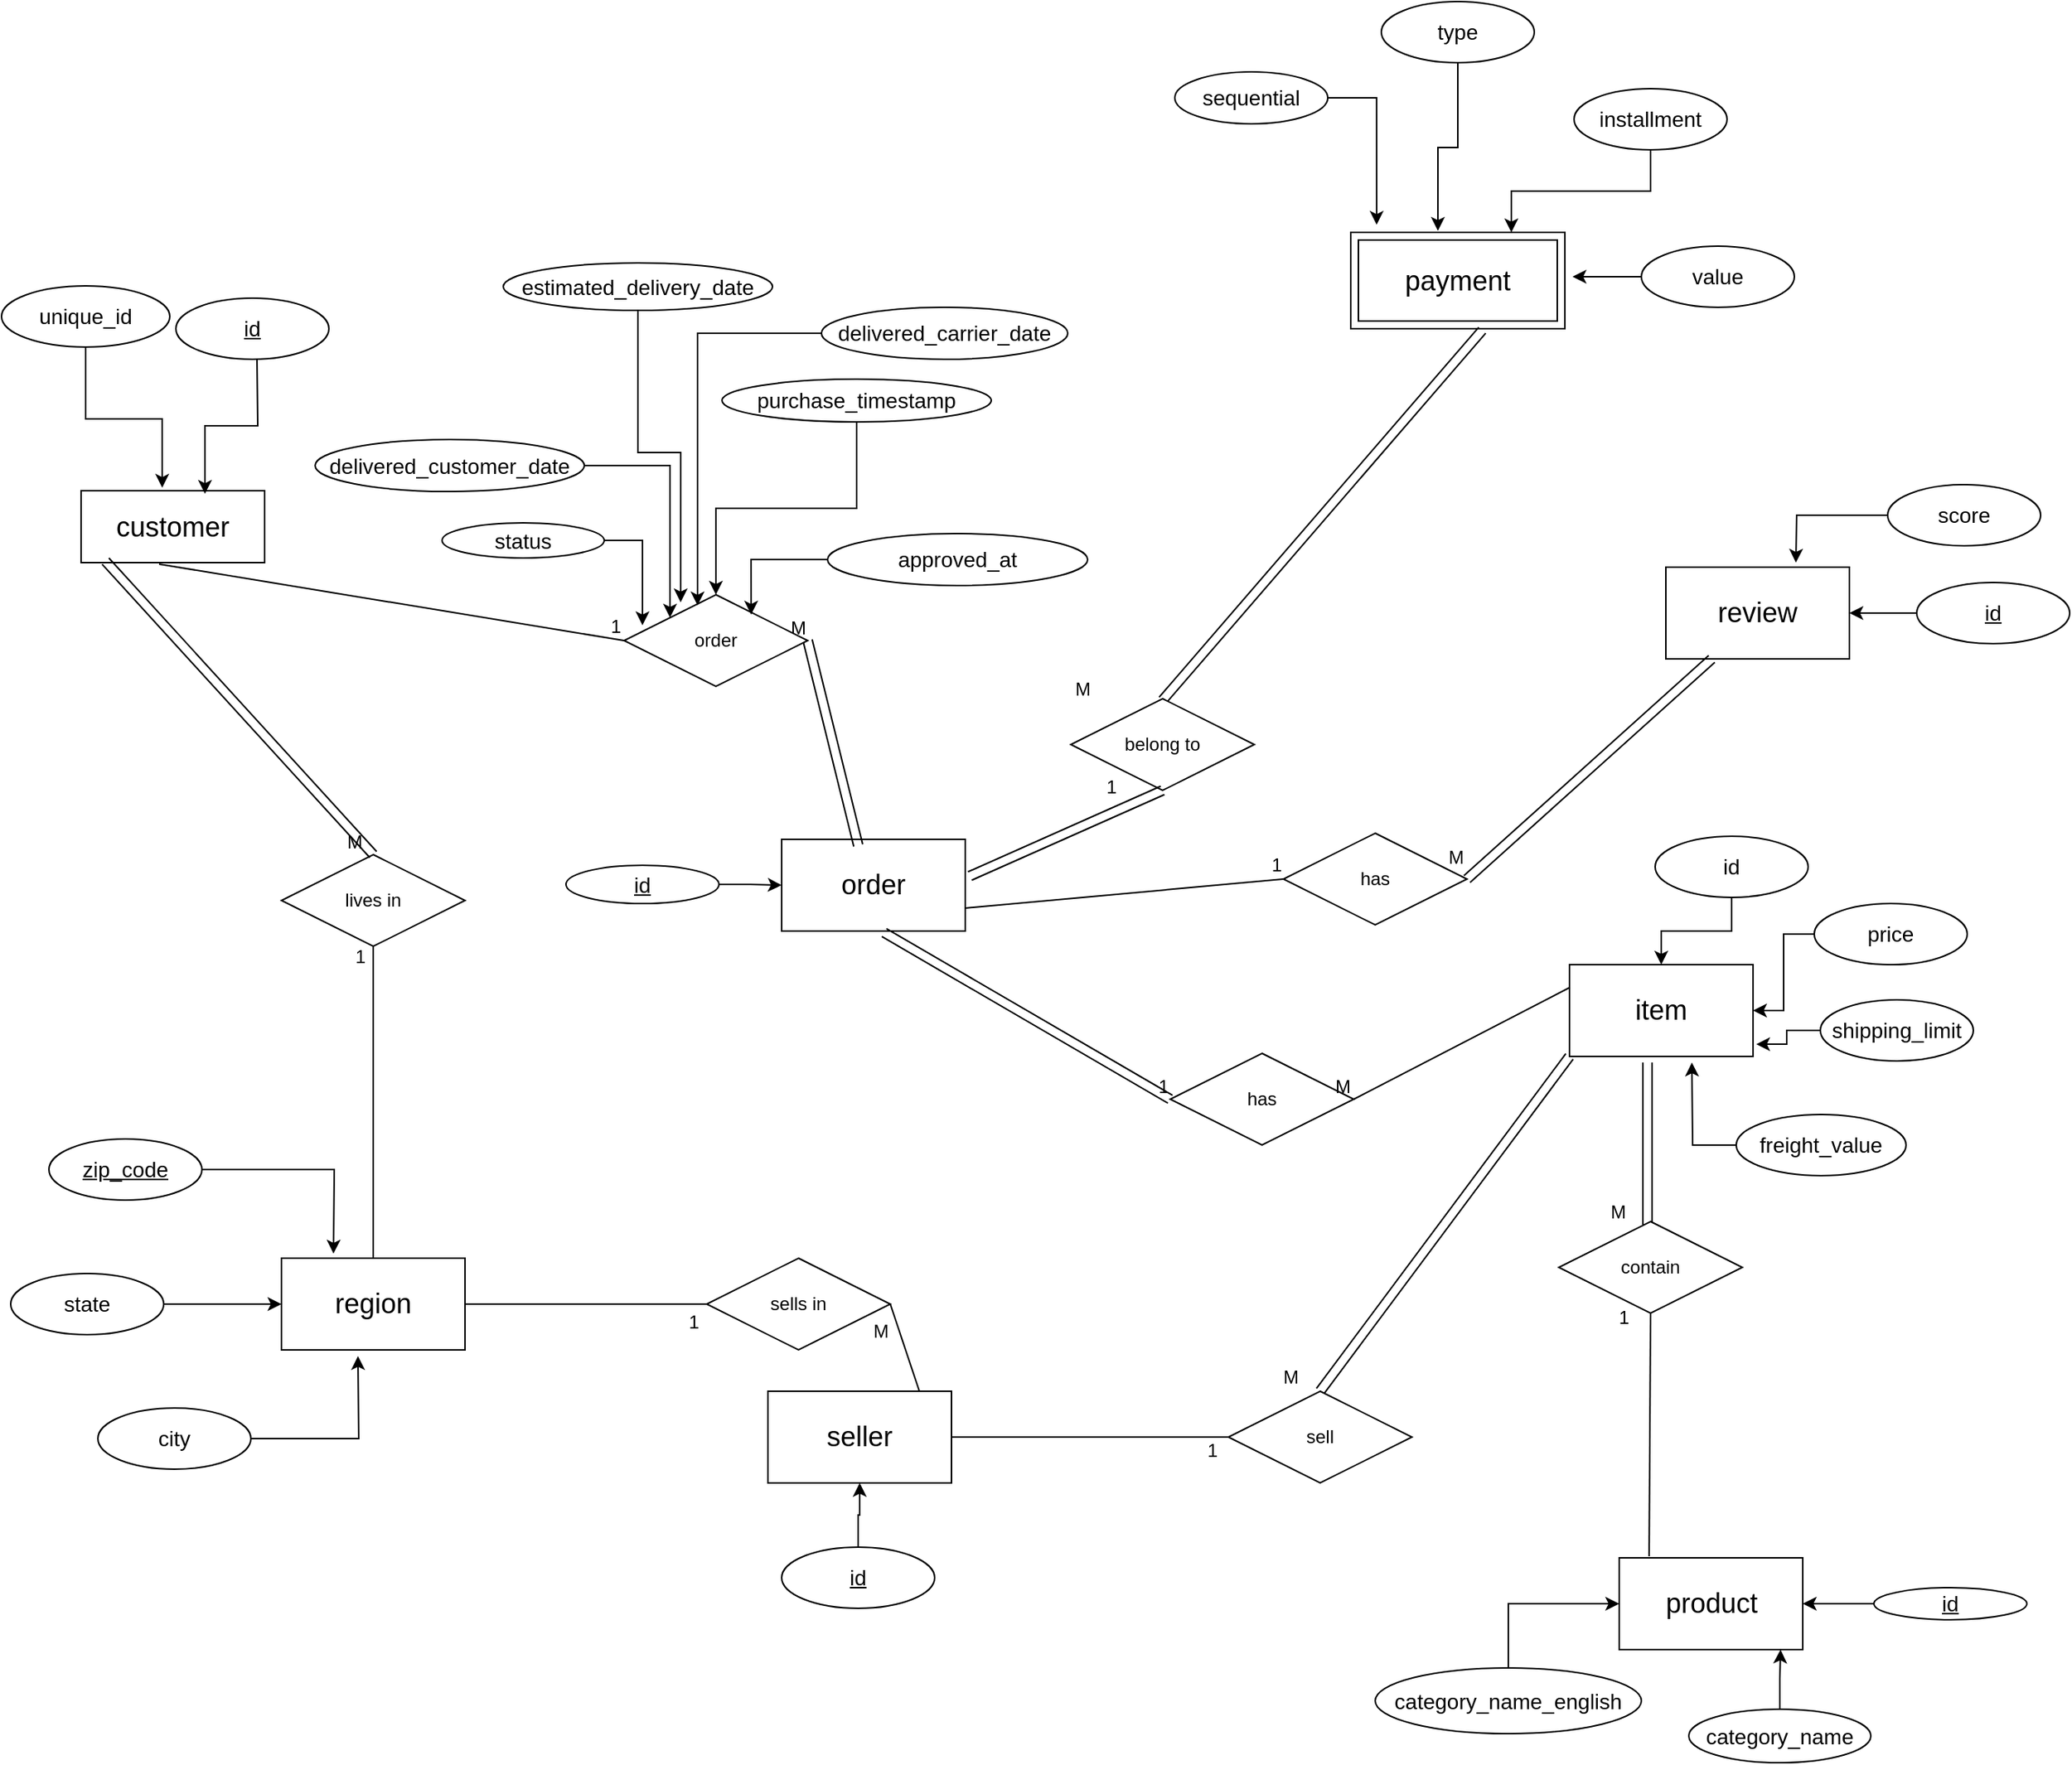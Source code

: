 <mxfile version="24.6.0" type="device">
  <diagram id="R2lEEEUBdFMjLlhIrx00" name="Page-1">
    <mxGraphModel dx="1804" dy="1747" grid="0" gridSize="10" guides="1" tooltips="1" connect="1" arrows="1" fold="1" page="1" pageScale="1" pageWidth="850" pageHeight="1100" math="0" shadow="0" extFonts="Permanent Marker^https://fonts.googleapis.com/css?family=Permanent+Marker">
      <root>
        <mxCell id="0" />
        <mxCell id="1" parent="0" />
        <mxCell id="NwXPYGNypekHo5eemHI1-1" value="customer" style="rounded=0;whiteSpace=wrap;html=1;fontSize=18;" parent="1" vertex="1">
          <mxGeometry x="-287" y="-16" width="120" height="47" as="geometry" />
        </mxCell>
        <mxCell id="NwXPYGNypekHo5eemHI1-3" value="item" style="rounded=0;whiteSpace=wrap;html=1;fontSize=18;" parent="1" vertex="1">
          <mxGeometry x="686" y="294" width="120" height="60" as="geometry" />
        </mxCell>
        <mxCell id="NwXPYGNypekHo5eemHI1-4" value="seller" style="rounded=0;whiteSpace=wrap;html=1;fontSize=18;" parent="1" vertex="1">
          <mxGeometry x="162" y="573" width="120" height="60" as="geometry" />
        </mxCell>
        <mxCell id="NwXPYGNypekHo5eemHI1-5" value="region" style="rounded=0;whiteSpace=wrap;html=1;fontSize=18;" parent="1" vertex="1">
          <mxGeometry x="-156" y="486" width="120" height="60" as="geometry" />
        </mxCell>
        <mxCell id="NwXPYGNypekHo5eemHI1-6" value="product" style="rounded=0;whiteSpace=wrap;html=1;fontSize=18;" parent="1" vertex="1">
          <mxGeometry x="718.5" y="682" width="120" height="60" as="geometry" />
        </mxCell>
        <mxCell id="NwXPYGNypekHo5eemHI1-8" value="order" style="rounded=0;whiteSpace=wrap;html=1;fontSize=18;" parent="1" vertex="1">
          <mxGeometry x="171" y="212" width="120" height="60" as="geometry" />
        </mxCell>
        <mxCell id="NwXPYGNypekHo5eemHI1-9" value="review" style="rounded=0;whiteSpace=wrap;html=1;fontSize=18;" parent="1" vertex="1">
          <mxGeometry x="749" y="34" width="120" height="60" as="geometry" />
        </mxCell>
        <mxCell id="NwXPYGNypekHo5eemHI1-10" value="payment" style="shape=ext;margin=3;double=1;whiteSpace=wrap;html=1;align=center;fontSize=18;" parent="1" vertex="1">
          <mxGeometry x="543" y="-185" width="140" height="63" as="geometry" />
        </mxCell>
        <mxCell id="NwXPYGNypekHo5eemHI1-14" value="unique_id" style="ellipse;whiteSpace=wrap;html=1;align=center;fontSize=14;" parent="1" vertex="1">
          <mxGeometry x="-339" y="-150" width="110" height="40" as="geometry" />
        </mxCell>
        <mxCell id="NwXPYGNypekHo5eemHI1-15" value="id" style="ellipse;whiteSpace=wrap;html=1;align=center;fontSize=14;fontStyle=4" parent="1" vertex="1">
          <mxGeometry x="-225" y="-142" width="100" height="40" as="geometry" />
        </mxCell>
        <mxCell id="NwXPYGNypekHo5eemHI1-43" value="" style="edgeStyle=orthogonalEdgeStyle;rounded=0;orthogonalLoop=1;jettySize=auto;html=1;" parent="1" source="NwXPYGNypekHo5eemHI1-16" target="NwXPYGNypekHo5eemHI1-8" edge="1">
          <mxGeometry relative="1" as="geometry" />
        </mxCell>
        <mxCell id="NwXPYGNypekHo5eemHI1-16" value="id" style="ellipse;whiteSpace=wrap;html=1;align=center;fontSize=14;fontStyle=4" parent="1" vertex="1">
          <mxGeometry x="30" y="229" width="100" height="25" as="geometry" />
        </mxCell>
        <mxCell id="NwXPYGNypekHo5eemHI1-58" value="" style="edgeStyle=orthogonalEdgeStyle;rounded=0;orthogonalLoop=1;jettySize=auto;html=1;" parent="1" source="NwXPYGNypekHo5eemHI1-17" target="NwXPYGNypekHo5eemHI1-4" edge="1">
          <mxGeometry relative="1" as="geometry" />
        </mxCell>
        <mxCell id="NwXPYGNypekHo5eemHI1-17" value="id" style="ellipse;whiteSpace=wrap;html=1;align=center;fontSize=14;fontStyle=4" parent="1" vertex="1">
          <mxGeometry x="171" y="675" width="100" height="40" as="geometry" />
        </mxCell>
        <mxCell id="NwXPYGNypekHo5eemHI1-62" style="edgeStyle=orthogonalEdgeStyle;rounded=0;orthogonalLoop=1;jettySize=auto;html=1;exitX=1;exitY=0.5;exitDx=0;exitDy=0;" parent="1" source="NwXPYGNypekHo5eemHI1-19" edge="1">
          <mxGeometry relative="1" as="geometry">
            <mxPoint x="-122" y="483" as="targetPoint" />
          </mxGeometry>
        </mxCell>
        <mxCell id="NwXPYGNypekHo5eemHI1-19" value="zip_code" style="ellipse;whiteSpace=wrap;html=1;align=center;fontSize=14;fontStyle=4" parent="1" vertex="1">
          <mxGeometry x="-308" y="408" width="100" height="40" as="geometry" />
        </mxCell>
        <mxCell id="NwXPYGNypekHo5eemHI1-60" style="edgeStyle=orthogonalEdgeStyle;rounded=0;orthogonalLoop=1;jettySize=auto;html=1;" parent="1" source="NwXPYGNypekHo5eemHI1-21" edge="1">
          <mxGeometry relative="1" as="geometry">
            <mxPoint x="-106" y="550" as="targetPoint" />
          </mxGeometry>
        </mxCell>
        <mxCell id="NwXPYGNypekHo5eemHI1-21" value="city" style="ellipse;whiteSpace=wrap;html=1;align=center;fontSize=14;" parent="1" vertex="1">
          <mxGeometry x="-276" y="584" width="100" height="40" as="geometry" />
        </mxCell>
        <mxCell id="NwXPYGNypekHo5eemHI1-59" value="" style="edgeStyle=orthogonalEdgeStyle;rounded=0;orthogonalLoop=1;jettySize=auto;html=1;" parent="1" source="NwXPYGNypekHo5eemHI1-22" target="NwXPYGNypekHo5eemHI1-5" edge="1">
          <mxGeometry relative="1" as="geometry" />
        </mxCell>
        <mxCell id="NwXPYGNypekHo5eemHI1-22" value="state" style="ellipse;whiteSpace=wrap;html=1;align=center;fontSize=14;" parent="1" vertex="1">
          <mxGeometry x="-333" y="496" width="100" height="40" as="geometry" />
        </mxCell>
        <mxCell id="NwXPYGNypekHo5eemHI1-23" value="sequential" style="ellipse;whiteSpace=wrap;html=1;align=center;fontSize=14;" parent="1" vertex="1">
          <mxGeometry x="428" y="-290" width="100" height="34" as="geometry" />
        </mxCell>
        <mxCell id="NwXPYGNypekHo5eemHI1-51" style="edgeStyle=orthogonalEdgeStyle;rounded=0;orthogonalLoop=1;jettySize=auto;html=1;exitX=0.5;exitY=1;exitDx=0;exitDy=0;entryX=0.75;entryY=0;entryDx=0;entryDy=0;" parent="1" source="NwXPYGNypekHo5eemHI1-24" target="NwXPYGNypekHo5eemHI1-10" edge="1">
          <mxGeometry relative="1" as="geometry" />
        </mxCell>
        <mxCell id="NwXPYGNypekHo5eemHI1-24" value="installment" style="ellipse;whiteSpace=wrap;html=1;align=center;fontSize=14;" parent="1" vertex="1">
          <mxGeometry x="689" y="-279" width="100" height="40" as="geometry" />
        </mxCell>
        <mxCell id="NwXPYGNypekHo5eemHI1-25" value="type" style="ellipse;whiteSpace=wrap;html=1;align=center;fontSize=14;" parent="1" vertex="1">
          <mxGeometry x="563" y="-336" width="100" height="40" as="geometry" />
        </mxCell>
        <mxCell id="NwXPYGNypekHo5eemHI1-63" value="" style="edgeStyle=orthogonalEdgeStyle;rounded=0;orthogonalLoop=1;jettySize=auto;html=1;" parent="1" source="NwXPYGNypekHo5eemHI1-26" target="NwXPYGNypekHo5eemHI1-3" edge="1">
          <mxGeometry relative="1" as="geometry" />
        </mxCell>
        <mxCell id="NwXPYGNypekHo5eemHI1-26" value="id" style="ellipse;whiteSpace=wrap;html=1;align=center;fontSize=14;" parent="1" vertex="1">
          <mxGeometry x="742" y="210" width="100" height="40" as="geometry" />
        </mxCell>
        <mxCell id="NwXPYGNypekHo5eemHI1-27" value="shipping_limit" style="ellipse;whiteSpace=wrap;html=1;align=center;fontSize=14;" parent="1" vertex="1">
          <mxGeometry x="850" y="317" width="100" height="40" as="geometry" />
        </mxCell>
        <mxCell id="NwXPYGNypekHo5eemHI1-64" style="edgeStyle=orthogonalEdgeStyle;rounded=0;orthogonalLoop=1;jettySize=auto;html=1;exitX=0;exitY=0.5;exitDx=0;exitDy=0;entryX=1;entryY=0.5;entryDx=0;entryDy=0;" parent="1" source="NwXPYGNypekHo5eemHI1-28" target="NwXPYGNypekHo5eemHI1-3" edge="1">
          <mxGeometry relative="1" as="geometry" />
        </mxCell>
        <mxCell id="NwXPYGNypekHo5eemHI1-28" value="price" style="ellipse;whiteSpace=wrap;html=1;align=center;fontSize=14;" parent="1" vertex="1">
          <mxGeometry x="846" y="254" width="100" height="40" as="geometry" />
        </mxCell>
        <mxCell id="NwXPYGNypekHo5eemHI1-65" style="edgeStyle=orthogonalEdgeStyle;rounded=0;orthogonalLoop=1;jettySize=auto;html=1;" parent="1" source="NwXPYGNypekHo5eemHI1-29" edge="1">
          <mxGeometry relative="1" as="geometry">
            <mxPoint x="766" y="358" as="targetPoint" />
          </mxGeometry>
        </mxCell>
        <mxCell id="NwXPYGNypekHo5eemHI1-29" value="freight_value" style="ellipse;whiteSpace=wrap;html=1;align=center;fontSize=14;" parent="1" vertex="1">
          <mxGeometry x="795" y="392" width="111" height="40" as="geometry" />
        </mxCell>
        <mxCell id="NwXPYGNypekHo5eemHI1-55" style="edgeStyle=orthogonalEdgeStyle;rounded=0;orthogonalLoop=1;jettySize=auto;html=1;" parent="1" source="NwXPYGNypekHo5eemHI1-30" edge="1">
          <mxGeometry relative="1" as="geometry">
            <mxPoint x="834" y="31" as="targetPoint" />
          </mxGeometry>
        </mxCell>
        <mxCell id="NwXPYGNypekHo5eemHI1-30" value="score" style="ellipse;whiteSpace=wrap;html=1;align=center;fontSize=14;" parent="1" vertex="1">
          <mxGeometry x="894" y="-20" width="100" height="40" as="geometry" />
        </mxCell>
        <mxCell id="NwXPYGNypekHo5eemHI1-57" value="" style="edgeStyle=orthogonalEdgeStyle;rounded=0;orthogonalLoop=1;jettySize=auto;html=1;" parent="1" source="NwXPYGNypekHo5eemHI1-31" target="NwXPYGNypekHo5eemHI1-9" edge="1">
          <mxGeometry relative="1" as="geometry" />
        </mxCell>
        <mxCell id="NwXPYGNypekHo5eemHI1-31" value="id" style="ellipse;whiteSpace=wrap;html=1;align=center;fontSize=14;fontStyle=4" parent="1" vertex="1">
          <mxGeometry x="913" y="44" width="100" height="40" as="geometry" />
        </mxCell>
        <mxCell id="NwXPYGNypekHo5eemHI1-71" value="" style="edgeStyle=orthogonalEdgeStyle;rounded=0;orthogonalLoop=1;jettySize=auto;html=1;" parent="1" source="NwXPYGNypekHo5eemHI1-32" target="NwXPYGNypekHo5eemHI1-6" edge="1">
          <mxGeometry relative="1" as="geometry" />
        </mxCell>
        <mxCell id="NwXPYGNypekHo5eemHI1-32" value="id" style="ellipse;whiteSpace=wrap;html=1;align=center;fontSize=14;fontStyle=4" parent="1" vertex="1">
          <mxGeometry x="885" y="701.5" width="100" height="21" as="geometry" />
        </mxCell>
        <mxCell id="NwXPYGNypekHo5eemHI1-33" value="category_name" style="ellipse;whiteSpace=wrap;html=1;align=center;fontSize=14;" parent="1" vertex="1">
          <mxGeometry x="764" y="781" width="119" height="35" as="geometry" />
        </mxCell>
        <mxCell id="uobmm24bpshC0NRzh4nf-2" style="edgeStyle=orthogonalEdgeStyle;rounded=0;orthogonalLoop=1;jettySize=auto;html=1;entryX=0;entryY=0.5;entryDx=0;entryDy=0;" parent="1" source="NwXPYGNypekHo5eemHI1-35" target="NwXPYGNypekHo5eemHI1-6" edge="1">
          <mxGeometry relative="1" as="geometry" />
        </mxCell>
        <mxCell id="NwXPYGNypekHo5eemHI1-35" value="category_name_english" style="ellipse;whiteSpace=wrap;html=1;align=center;fontSize=14;" parent="1" vertex="1">
          <mxGeometry x="559" y="754" width="174" height="43" as="geometry" />
        </mxCell>
        <mxCell id="NwXPYGNypekHo5eemHI1-48" style="edgeStyle=orthogonalEdgeStyle;rounded=0;orthogonalLoop=1;jettySize=auto;html=1;entryX=0.675;entryY=0.043;entryDx=0;entryDy=0;entryPerimeter=0;" parent="1" target="NwXPYGNypekHo5eemHI1-1" edge="1">
          <mxGeometry relative="1" as="geometry">
            <mxPoint x="-172" y="-102" as="sourcePoint" />
          </mxGeometry>
        </mxCell>
        <mxCell id="NwXPYGNypekHo5eemHI1-50" style="edgeStyle=orthogonalEdgeStyle;rounded=0;orthogonalLoop=1;jettySize=auto;html=1;exitX=0.5;exitY=1;exitDx=0;exitDy=0;entryX=0.407;entryY=-0.016;entryDx=0;entryDy=0;entryPerimeter=0;" parent="1" source="NwXPYGNypekHo5eemHI1-25" target="NwXPYGNypekHo5eemHI1-10" edge="1">
          <mxGeometry relative="1" as="geometry" />
        </mxCell>
        <mxCell id="NwXPYGNypekHo5eemHI1-53" style="edgeStyle=orthogonalEdgeStyle;rounded=0;orthogonalLoop=1;jettySize=auto;html=1;entryX=0.121;entryY=-0.079;entryDx=0;entryDy=0;entryPerimeter=0;" parent="1" source="NwXPYGNypekHo5eemHI1-23" target="NwXPYGNypekHo5eemHI1-10" edge="1">
          <mxGeometry relative="1" as="geometry" />
        </mxCell>
        <mxCell id="NwXPYGNypekHo5eemHI1-70" style="edgeStyle=orthogonalEdgeStyle;rounded=0;orthogonalLoop=1;jettySize=auto;html=1;entryX=1.017;entryY=0.867;entryDx=0;entryDy=0;entryPerimeter=0;" parent="1" source="NwXPYGNypekHo5eemHI1-27" target="NwXPYGNypekHo5eemHI1-3" edge="1">
          <mxGeometry relative="1" as="geometry" />
        </mxCell>
        <mxCell id="NwXPYGNypekHo5eemHI1-94" value="" style="shape=link;html=1;rounded=0;width=6;entryX=1;entryY=0.5;entryDx=0;entryDy=0;exitX=0.417;exitY=0.067;exitDx=0;exitDy=0;exitPerimeter=0;" parent="1" source="NwXPYGNypekHo5eemHI1-8" target="NwXPYGNypekHo5eemHI1-97" edge="1">
          <mxGeometry relative="1" as="geometry">
            <mxPoint x="340" y="181" as="sourcePoint" />
            <mxPoint x="223" y="209" as="targetPoint" />
          </mxGeometry>
        </mxCell>
        <mxCell id="NwXPYGNypekHo5eemHI1-95" value="M" style="resizable=0;html=1;whiteSpace=wrap;align=right;verticalAlign=bottom;" parent="NwXPYGNypekHo5eemHI1-94" connectable="0" vertex="1">
          <mxGeometry x="1" relative="1" as="geometry" />
        </mxCell>
        <mxCell id="NwXPYGNypekHo5eemHI1-97" value="order" style="shape=rhombus;perimeter=rhombusPerimeter;whiteSpace=wrap;html=1;align=center;" parent="1" vertex="1">
          <mxGeometry x="68" y="52" width="120" height="60" as="geometry" />
        </mxCell>
        <mxCell id="NwXPYGNypekHo5eemHI1-99" value="" style="endArrow=none;html=1;rounded=0;entryX=0;entryY=0.5;entryDx=0;entryDy=0;exitX=0.425;exitY=1.021;exitDx=0;exitDy=0;exitPerimeter=0;" parent="1" source="NwXPYGNypekHo5eemHI1-1" target="NwXPYGNypekHo5eemHI1-97" edge="1">
          <mxGeometry relative="1" as="geometry">
            <mxPoint x="-64" y="64" as="sourcePoint" />
            <mxPoint x="96" y="64" as="targetPoint" />
          </mxGeometry>
        </mxCell>
        <mxCell id="NwXPYGNypekHo5eemHI1-100" value="1" style="resizable=0;html=1;whiteSpace=wrap;align=right;verticalAlign=bottom;" parent="NwXPYGNypekHo5eemHI1-99" connectable="0" vertex="1">
          <mxGeometry x="1" relative="1" as="geometry" />
        </mxCell>
        <mxCell id="NwXPYGNypekHo5eemHI1-105" value="" style="shape=link;html=1;rounded=0;width=6;entryX=0;entryY=0.5;entryDx=0;entryDy=0;exitX=0.558;exitY=1.017;exitDx=0;exitDy=0;exitPerimeter=0;" parent="1" source="NwXPYGNypekHo5eemHI1-8" target="NwXPYGNypekHo5eemHI1-107" edge="1">
          <mxGeometry relative="1" as="geometry">
            <mxPoint x="238" y="275" as="sourcePoint" />
            <mxPoint x="396" y="306" as="targetPoint" />
          </mxGeometry>
        </mxCell>
        <mxCell id="NwXPYGNypekHo5eemHI1-106" value="1" style="resizable=0;html=1;whiteSpace=wrap;align=right;verticalAlign=bottom;" parent="NwXPYGNypekHo5eemHI1-105" connectable="0" vertex="1">
          <mxGeometry x="1" relative="1" as="geometry" />
        </mxCell>
        <mxCell id="NwXPYGNypekHo5eemHI1-107" value="has" style="shape=rhombus;perimeter=rhombusPerimeter;whiteSpace=wrap;html=1;align=center;" parent="1" vertex="1">
          <mxGeometry x="425" y="352" width="120" height="60" as="geometry" />
        </mxCell>
        <mxCell id="NwXPYGNypekHo5eemHI1-108" value="" style="endArrow=none;html=1;rounded=0;exitX=0;exitY=0.25;exitDx=0;exitDy=0;entryX=1;entryY=0.5;entryDx=0;entryDy=0;" parent="1" source="NwXPYGNypekHo5eemHI1-3" target="NwXPYGNypekHo5eemHI1-107" edge="1">
          <mxGeometry relative="1" as="geometry">
            <mxPoint x="568" y="286" as="sourcePoint" />
            <mxPoint x="580" y="248" as="targetPoint" />
          </mxGeometry>
        </mxCell>
        <mxCell id="NwXPYGNypekHo5eemHI1-109" value="M" style="resizable=0;html=1;whiteSpace=wrap;align=right;verticalAlign=bottom;" parent="NwXPYGNypekHo5eemHI1-108" connectable="0" vertex="1">
          <mxGeometry x="1" relative="1" as="geometry" />
        </mxCell>
        <mxCell id="NwXPYGNypekHo5eemHI1-111" value="" style="shape=link;html=1;rounded=0;width=6;exitX=0.425;exitY=1.067;exitDx=0;exitDy=0;exitPerimeter=0;" parent="1" source="NwXPYGNypekHo5eemHI1-3" edge="1">
          <mxGeometry relative="1" as="geometry">
            <mxPoint x="704" y="485" as="sourcePoint" />
            <mxPoint x="737" y="464" as="targetPoint" />
          </mxGeometry>
        </mxCell>
        <mxCell id="NwXPYGNypekHo5eemHI1-112" value="M" style="resizable=0;html=1;whiteSpace=wrap;align=right;verticalAlign=bottom;" parent="NwXPYGNypekHo5eemHI1-111" connectable="0" vertex="1">
          <mxGeometry x="1" relative="1" as="geometry">
            <mxPoint x="-13" as="offset" />
          </mxGeometry>
        </mxCell>
        <mxCell id="NwXPYGNypekHo5eemHI1-113" value="contain" style="shape=rhombus;perimeter=rhombusPerimeter;whiteSpace=wrap;html=1;align=center;" parent="1" vertex="1">
          <mxGeometry x="679" y="462" width="120" height="60" as="geometry" />
        </mxCell>
        <mxCell id="NwXPYGNypekHo5eemHI1-114" value="" style="endArrow=none;html=1;rounded=0;exitX=0.163;exitY=-0.017;exitDx=0;exitDy=0;entryX=0.5;entryY=1;entryDx=0;entryDy=0;exitPerimeter=0;" parent="1" source="NwXPYGNypekHo5eemHI1-6" target="NwXPYGNypekHo5eemHI1-113" edge="1">
          <mxGeometry relative="1" as="geometry">
            <mxPoint x="848" y="558" as="sourcePoint" />
            <mxPoint x="736" y="536" as="targetPoint" />
          </mxGeometry>
        </mxCell>
        <mxCell id="NwXPYGNypekHo5eemHI1-115" value="1" style="resizable=0;html=1;whiteSpace=wrap;align=right;verticalAlign=bottom;" parent="NwXPYGNypekHo5eemHI1-114" connectable="0" vertex="1">
          <mxGeometry x="1" relative="1" as="geometry">
            <mxPoint x="-13" y="12" as="offset" />
          </mxGeometry>
        </mxCell>
        <mxCell id="NwXPYGNypekHo5eemHI1-119" value="" style="shape=link;html=1;rounded=0;width=6;exitX=0;exitY=1;exitDx=0;exitDy=0;entryX=0.5;entryY=0;entryDx=0;entryDy=0;" parent="1" source="NwXPYGNypekHo5eemHI1-3" target="NwXPYGNypekHo5eemHI1-123" edge="1">
          <mxGeometry relative="1" as="geometry">
            <mxPoint x="644" y="362" as="sourcePoint" />
            <mxPoint x="644" y="468" as="targetPoint" />
          </mxGeometry>
        </mxCell>
        <mxCell id="NwXPYGNypekHo5eemHI1-120" value="M" style="resizable=0;html=1;whiteSpace=wrap;align=right;verticalAlign=bottom;" parent="NwXPYGNypekHo5eemHI1-119" connectable="0" vertex="1">
          <mxGeometry x="1" relative="1" as="geometry">
            <mxPoint x="-13" as="offset" />
          </mxGeometry>
        </mxCell>
        <mxCell id="NwXPYGNypekHo5eemHI1-121" value="" style="endArrow=none;html=1;rounded=0;exitX=1;exitY=0.5;exitDx=0;exitDy=0;entryX=0;entryY=0.5;entryDx=0;entryDy=0;" parent="1" source="NwXPYGNypekHo5eemHI1-4" target="NwXPYGNypekHo5eemHI1-123" edge="1">
          <mxGeometry relative="1" as="geometry">
            <mxPoint x="453" y="651" as="sourcePoint" />
            <mxPoint x="454" y="492" as="targetPoint" />
          </mxGeometry>
        </mxCell>
        <mxCell id="NwXPYGNypekHo5eemHI1-122" value="1" style="resizable=0;html=1;whiteSpace=wrap;align=right;verticalAlign=bottom;" parent="NwXPYGNypekHo5eemHI1-121" connectable="0" vertex="1">
          <mxGeometry x="1" relative="1" as="geometry">
            <mxPoint x="-6" y="17" as="offset" />
          </mxGeometry>
        </mxCell>
        <mxCell id="NwXPYGNypekHo5eemHI1-123" value="sell" style="shape=rhombus;perimeter=rhombusPerimeter;whiteSpace=wrap;html=1;align=center;" parent="1" vertex="1">
          <mxGeometry x="463" y="573" width="120" height="60" as="geometry" />
        </mxCell>
        <mxCell id="NwXPYGNypekHo5eemHI1-124" value="" style="shape=link;html=1;rounded=0;width=6;exitX=0.614;exitY=1.016;exitDx=0;exitDy=0;exitPerimeter=0;" parent="1" source="NwXPYGNypekHo5eemHI1-10" edge="1">
          <mxGeometry relative="1" as="geometry">
            <mxPoint x="415" y="48" as="sourcePoint" />
            <mxPoint x="420" y="121" as="targetPoint" />
          </mxGeometry>
        </mxCell>
        <mxCell id="NwXPYGNypekHo5eemHI1-125" value="M" style="resizable=0;html=1;whiteSpace=wrap;align=right;verticalAlign=bottom;" parent="NwXPYGNypekHo5eemHI1-124" connectable="0" vertex="1">
          <mxGeometry x="1" relative="1" as="geometry">
            <mxPoint x="-46" y="2" as="offset" />
          </mxGeometry>
        </mxCell>
        <mxCell id="NwXPYGNypekHo5eemHI1-126" value="belong to" style="shape=rhombus;perimeter=rhombusPerimeter;whiteSpace=wrap;html=1;align=center;" parent="1" vertex="1">
          <mxGeometry x="360" y="120" width="120" height="60" as="geometry" />
        </mxCell>
        <mxCell id="NwXPYGNypekHo5eemHI1-127" value="" style="shape=link;html=1;rounded=0;width=6;exitX=1.025;exitY=0.4;exitDx=0;exitDy=0;exitPerimeter=0;entryX=0.5;entryY=1;entryDx=0;entryDy=0;" parent="1" source="NwXPYGNypekHo5eemHI1-8" target="NwXPYGNypekHo5eemHI1-126" edge="1">
          <mxGeometry relative="1" as="geometry">
            <mxPoint x="451" y="229" as="sourcePoint" />
            <mxPoint x="328" y="200" as="targetPoint" />
          </mxGeometry>
        </mxCell>
        <mxCell id="NwXPYGNypekHo5eemHI1-128" value="1" style="resizable=0;html=1;whiteSpace=wrap;align=right;verticalAlign=bottom;" parent="NwXPYGNypekHo5eemHI1-127" connectable="0" vertex="1">
          <mxGeometry x="1" relative="1" as="geometry">
            <mxPoint x="-29" y="7" as="offset" />
          </mxGeometry>
        </mxCell>
        <mxCell id="NwXPYGNypekHo5eemHI1-129" value="" style="shape=link;html=1;rounded=0;width=6;exitX=0.25;exitY=1;exitDx=0;exitDy=0;entryX=1;entryY=0.5;entryDx=0;entryDy=0;" parent="1" source="NwXPYGNypekHo5eemHI1-9" target="NwXPYGNypekHo5eemHI1-131" edge="1">
          <mxGeometry relative="1" as="geometry">
            <mxPoint x="524" y="137" as="sourcePoint" />
            <mxPoint x="624" y="200" as="targetPoint" />
          </mxGeometry>
        </mxCell>
        <mxCell id="NwXPYGNypekHo5eemHI1-130" value="M" style="resizable=0;html=1;whiteSpace=wrap;align=right;verticalAlign=bottom;" parent="NwXPYGNypekHo5eemHI1-129" connectable="0" vertex="1">
          <mxGeometry x="1" relative="1" as="geometry">
            <mxPoint y="-6" as="offset" />
          </mxGeometry>
        </mxCell>
        <mxCell id="NwXPYGNypekHo5eemHI1-131" value="has" style="shape=rhombus;perimeter=rhombusPerimeter;whiteSpace=wrap;html=1;align=center;" parent="1" vertex="1">
          <mxGeometry x="499" y="208" width="120" height="60" as="geometry" />
        </mxCell>
        <mxCell id="NwXPYGNypekHo5eemHI1-132" value="" style="endArrow=none;html=1;rounded=0;exitX=1;exitY=0.75;exitDx=0;exitDy=0;entryX=0;entryY=0.5;entryDx=0;entryDy=0;" parent="1" source="NwXPYGNypekHo5eemHI1-8" target="NwXPYGNypekHo5eemHI1-131" edge="1">
          <mxGeometry relative="1" as="geometry">
            <mxPoint x="466" y="227" as="sourcePoint" />
            <mxPoint x="325" y="300" as="targetPoint" />
          </mxGeometry>
        </mxCell>
        <mxCell id="NwXPYGNypekHo5eemHI1-133" value="1" style="resizable=0;html=1;whiteSpace=wrap;align=right;verticalAlign=bottom;" parent="NwXPYGNypekHo5eemHI1-132" connectable="0" vertex="1">
          <mxGeometry x="1" relative="1" as="geometry" />
        </mxCell>
        <mxCell id="NwXPYGNypekHo5eemHI1-134" value="lives in" style="shape=rhombus;perimeter=rhombusPerimeter;whiteSpace=wrap;html=1;align=center;" parent="1" vertex="1">
          <mxGeometry x="-156" y="222" width="120" height="60" as="geometry" />
        </mxCell>
        <mxCell id="NwXPYGNypekHo5eemHI1-135" value="sells in" style="shape=rhombus;perimeter=rhombusPerimeter;whiteSpace=wrap;html=1;align=center;" parent="1" vertex="1">
          <mxGeometry x="122" y="486" width="120" height="60" as="geometry" />
        </mxCell>
        <mxCell id="NwXPYGNypekHo5eemHI1-136" value="" style="shape=link;html=1;rounded=0;width=6;entryX=0.5;entryY=0;entryDx=0;entryDy=0;exitX=0.133;exitY=0.979;exitDx=0;exitDy=0;exitPerimeter=0;" parent="1" source="NwXPYGNypekHo5eemHI1-1" target="NwXPYGNypekHo5eemHI1-134" edge="1">
          <mxGeometry relative="1" as="geometry">
            <mxPoint x="-197" y="204" as="sourcePoint" />
            <mxPoint x="-197" y="68" as="targetPoint" />
          </mxGeometry>
        </mxCell>
        <mxCell id="NwXPYGNypekHo5eemHI1-137" value="M" style="resizable=0;html=1;whiteSpace=wrap;align=right;verticalAlign=bottom;" parent="NwXPYGNypekHo5eemHI1-136" connectable="0" vertex="1">
          <mxGeometry x="1" relative="1" as="geometry">
            <mxPoint x="-6" as="offset" />
          </mxGeometry>
        </mxCell>
        <mxCell id="NwXPYGNypekHo5eemHI1-138" value="" style="endArrow=none;html=1;rounded=0;entryX=0.5;entryY=1;entryDx=0;entryDy=0;exitX=0.5;exitY=0;exitDx=0;exitDy=0;" parent="1" source="NwXPYGNypekHo5eemHI1-5" target="NwXPYGNypekHo5eemHI1-134" edge="1">
          <mxGeometry relative="1" as="geometry">
            <mxPoint x="-114" y="366" as="sourcePoint" />
            <mxPoint x="50" y="462" as="targetPoint" />
          </mxGeometry>
        </mxCell>
        <mxCell id="NwXPYGNypekHo5eemHI1-139" value="1" style="resizable=0;html=1;whiteSpace=wrap;align=right;verticalAlign=bottom;" parent="NwXPYGNypekHo5eemHI1-138" connectable="0" vertex="1">
          <mxGeometry x="1" relative="1" as="geometry">
            <mxPoint x="-4" y="15" as="offset" />
          </mxGeometry>
        </mxCell>
        <mxCell id="NwXPYGNypekHo5eemHI1-140" value="" style="endArrow=none;html=1;rounded=0;entryX=0;entryY=0.5;entryDx=0;entryDy=0;exitX=1;exitY=0.5;exitDx=0;exitDy=0;" parent="1" source="NwXPYGNypekHo5eemHI1-5" target="NwXPYGNypekHo5eemHI1-135" edge="1">
          <mxGeometry relative="1" as="geometry">
            <mxPoint x="-10" y="552" as="sourcePoint" />
            <mxPoint x="-10" y="348" as="targetPoint" />
          </mxGeometry>
        </mxCell>
        <mxCell id="NwXPYGNypekHo5eemHI1-141" value="1" style="resizable=0;html=1;whiteSpace=wrap;align=right;verticalAlign=bottom;" parent="NwXPYGNypekHo5eemHI1-140" connectable="0" vertex="1">
          <mxGeometry x="1" relative="1" as="geometry">
            <mxPoint x="-4" y="20" as="offset" />
          </mxGeometry>
        </mxCell>
        <mxCell id="NwXPYGNypekHo5eemHI1-142" value="" style="endArrow=none;html=1;rounded=0;exitX=0.825;exitY=0;exitDx=0;exitDy=0;exitPerimeter=0;entryX=1;entryY=0.5;entryDx=0;entryDy=0;" parent="1" source="NwXPYGNypekHo5eemHI1-4" target="NwXPYGNypekHo5eemHI1-135" edge="1">
          <mxGeometry relative="1" as="geometry">
            <mxPoint x="180" y="515.5" as="sourcePoint" />
            <mxPoint x="166" y="466" as="targetPoint" />
          </mxGeometry>
        </mxCell>
        <mxCell id="NwXPYGNypekHo5eemHI1-143" value="M" style="resizable=0;html=1;whiteSpace=wrap;align=right;verticalAlign=bottom;" parent="NwXPYGNypekHo5eemHI1-142" connectable="0" vertex="1">
          <mxGeometry x="1" relative="1" as="geometry">
            <mxPoint y="26" as="offset" />
          </mxGeometry>
        </mxCell>
        <mxCell id="NwXPYGNypekHo5eemHI1-144" value="status" style="ellipse;whiteSpace=wrap;html=1;align=center;fontSize=14;" parent="1" vertex="1">
          <mxGeometry x="-51" y="5" width="106" height="23" as="geometry" />
        </mxCell>
        <mxCell id="NwXPYGNypekHo5eemHI1-153" style="edgeStyle=orthogonalEdgeStyle;rounded=0;orthogonalLoop=1;jettySize=auto;html=1;" parent="1" source="NwXPYGNypekHo5eemHI1-145" target="NwXPYGNypekHo5eemHI1-97" edge="1">
          <mxGeometry relative="1" as="geometry" />
        </mxCell>
        <mxCell id="NwXPYGNypekHo5eemHI1-145" value="purchase_timestamp" style="ellipse;whiteSpace=wrap;html=1;align=center;fontSize=14;" parent="1" vertex="1">
          <mxGeometry x="132" y="-89" width="176" height="28" as="geometry" />
        </mxCell>
        <mxCell id="NwXPYGNypekHo5eemHI1-146" value="approved_at" style="ellipse;whiteSpace=wrap;html=1;align=center;fontSize=14;" parent="1" vertex="1">
          <mxGeometry x="201" y="12" width="170" height="34" as="geometry" />
        </mxCell>
        <mxCell id="NwXPYGNypekHo5eemHI1-147" value="delivered_carrier_date" style="ellipse;whiteSpace=wrap;html=1;align=center;fontSize=14;" parent="1" vertex="1">
          <mxGeometry x="197" y="-136" width="161" height="34" as="geometry" />
        </mxCell>
        <mxCell id="NwXPYGNypekHo5eemHI1-154" style="edgeStyle=orthogonalEdgeStyle;rounded=0;orthogonalLoop=1;jettySize=auto;html=1;entryX=0;entryY=0;entryDx=0;entryDy=0;" parent="1" source="NwXPYGNypekHo5eemHI1-148" target="NwXPYGNypekHo5eemHI1-97" edge="1">
          <mxGeometry relative="1" as="geometry" />
        </mxCell>
        <mxCell id="NwXPYGNypekHo5eemHI1-148" value="delivered_customer_date" style="ellipse;whiteSpace=wrap;html=1;align=center;fontSize=14;" parent="1" vertex="1">
          <mxGeometry x="-134" y="-49.5" width="176" height="34" as="geometry" />
        </mxCell>
        <mxCell id="NwXPYGNypekHo5eemHI1-149" value="estimated_delivery_date" style="ellipse;whiteSpace=wrap;html=1;align=center;fontSize=14;" parent="1" vertex="1">
          <mxGeometry x="-11" y="-165" width="176" height="31" as="geometry" />
        </mxCell>
        <mxCell id="NwXPYGNypekHo5eemHI1-157" style="edgeStyle=orthogonalEdgeStyle;rounded=0;orthogonalLoop=1;jettySize=auto;html=1;entryX=0.4;entryY=0.117;entryDx=0;entryDy=0;entryPerimeter=0;" parent="1" source="NwXPYGNypekHo5eemHI1-147" target="NwXPYGNypekHo5eemHI1-97" edge="1">
          <mxGeometry relative="1" as="geometry" />
        </mxCell>
        <mxCell id="NwXPYGNypekHo5eemHI1-158" style="edgeStyle=orthogonalEdgeStyle;rounded=0;orthogonalLoop=1;jettySize=auto;html=1;entryX=0.308;entryY=0.083;entryDx=0;entryDy=0;entryPerimeter=0;" parent="1" source="NwXPYGNypekHo5eemHI1-149" target="NwXPYGNypekHo5eemHI1-97" edge="1">
          <mxGeometry relative="1" as="geometry" />
        </mxCell>
        <mxCell id="NwXPYGNypekHo5eemHI1-159" style="edgeStyle=orthogonalEdgeStyle;rounded=0;orthogonalLoop=1;jettySize=auto;html=1;entryX=0.1;entryY=0.333;entryDx=0;entryDy=0;entryPerimeter=0;" parent="1" source="NwXPYGNypekHo5eemHI1-144" target="NwXPYGNypekHo5eemHI1-97" edge="1">
          <mxGeometry relative="1" as="geometry" />
        </mxCell>
        <mxCell id="NwXPYGNypekHo5eemHI1-160" style="edgeStyle=orthogonalEdgeStyle;rounded=0;orthogonalLoop=1;jettySize=auto;html=1;entryX=0.692;entryY=0.217;entryDx=0;entryDy=0;entryPerimeter=0;" parent="1" source="NwXPYGNypekHo5eemHI1-146" target="NwXPYGNypekHo5eemHI1-97" edge="1">
          <mxGeometry relative="1" as="geometry" />
        </mxCell>
        <mxCell id="NwXPYGNypekHo5eemHI1-162" style="edgeStyle=orthogonalEdgeStyle;rounded=0;orthogonalLoop=1;jettySize=auto;html=1;entryX=0.442;entryY=-0.042;entryDx=0;entryDy=0;entryPerimeter=0;" parent="1" source="NwXPYGNypekHo5eemHI1-14" target="NwXPYGNypekHo5eemHI1-1" edge="1">
          <mxGeometry relative="1" as="geometry" />
        </mxCell>
        <mxCell id="NwXPYGNypekHo5eemHI1-164" style="edgeStyle=orthogonalEdgeStyle;rounded=0;orthogonalLoop=1;jettySize=auto;html=1;exitX=0;exitY=0.5;exitDx=0;exitDy=0;" parent="1" source="NwXPYGNypekHo5eemHI1-163" edge="1">
          <mxGeometry relative="1" as="geometry">
            <mxPoint x="688" y="-156" as="targetPoint" />
          </mxGeometry>
        </mxCell>
        <mxCell id="NwXPYGNypekHo5eemHI1-163" value="value" style="ellipse;whiteSpace=wrap;html=1;align=center;fontSize=14;" parent="1" vertex="1">
          <mxGeometry x="733" y="-176" width="100" height="40" as="geometry" />
        </mxCell>
        <mxCell id="uobmm24bpshC0NRzh4nf-3" style="edgeStyle=orthogonalEdgeStyle;rounded=0;orthogonalLoop=1;jettySize=auto;html=1;entryX=0.879;entryY=1;entryDx=0;entryDy=0;entryPerimeter=0;" parent="1" source="NwXPYGNypekHo5eemHI1-33" target="NwXPYGNypekHo5eemHI1-6" edge="1">
          <mxGeometry relative="1" as="geometry" />
        </mxCell>
      </root>
    </mxGraphModel>
  </diagram>
</mxfile>
